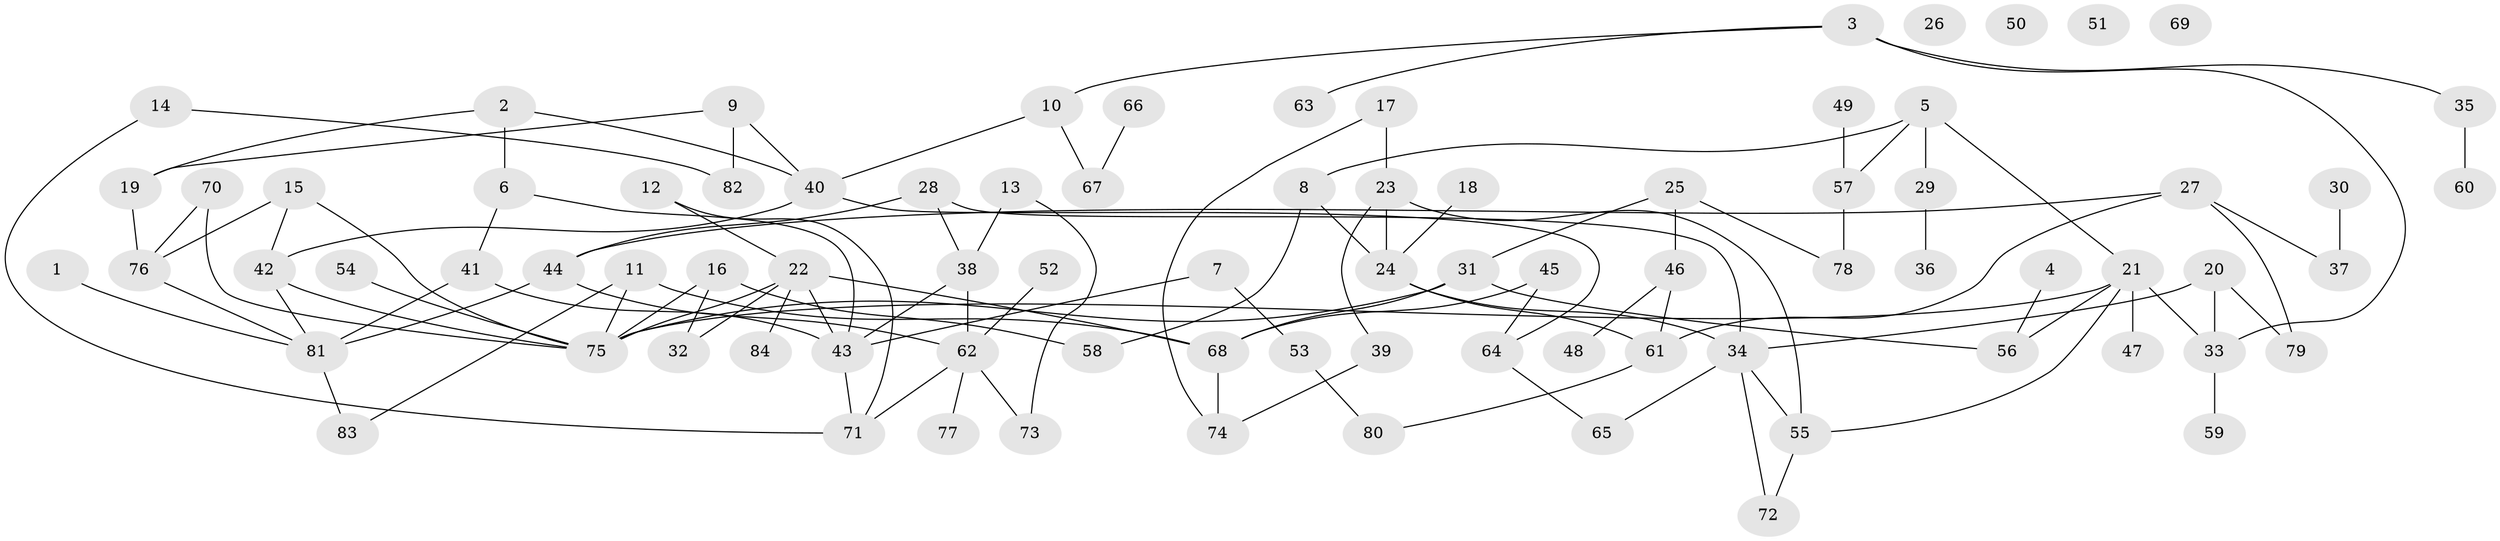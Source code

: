 // coarse degree distribution, {1: 0.28, 0: 0.16, 4: 0.16, 3: 0.08, 2: 0.2, 9: 0.08, 5: 0.04}
// Generated by graph-tools (version 1.1) at 2025/43/03/04/25 21:43:41]
// undirected, 84 vertices, 114 edges
graph export_dot {
graph [start="1"]
  node [color=gray90,style=filled];
  1;
  2;
  3;
  4;
  5;
  6;
  7;
  8;
  9;
  10;
  11;
  12;
  13;
  14;
  15;
  16;
  17;
  18;
  19;
  20;
  21;
  22;
  23;
  24;
  25;
  26;
  27;
  28;
  29;
  30;
  31;
  32;
  33;
  34;
  35;
  36;
  37;
  38;
  39;
  40;
  41;
  42;
  43;
  44;
  45;
  46;
  47;
  48;
  49;
  50;
  51;
  52;
  53;
  54;
  55;
  56;
  57;
  58;
  59;
  60;
  61;
  62;
  63;
  64;
  65;
  66;
  67;
  68;
  69;
  70;
  71;
  72;
  73;
  74;
  75;
  76;
  77;
  78;
  79;
  80;
  81;
  82;
  83;
  84;
  1 -- 81;
  2 -- 6;
  2 -- 19;
  2 -- 40;
  3 -- 10;
  3 -- 33;
  3 -- 35;
  3 -- 63;
  4 -- 56;
  5 -- 8;
  5 -- 21;
  5 -- 29;
  5 -- 57;
  6 -- 41;
  6 -- 43;
  7 -- 43;
  7 -- 53;
  8 -- 24;
  8 -- 58;
  9 -- 19;
  9 -- 40;
  9 -- 82;
  10 -- 40;
  10 -- 67;
  11 -- 68;
  11 -- 75;
  11 -- 83;
  12 -- 22;
  12 -- 71;
  13 -- 38;
  13 -- 73;
  14 -- 71;
  14 -- 82;
  15 -- 42;
  15 -- 75;
  15 -- 76;
  16 -- 32;
  16 -- 58;
  16 -- 75;
  17 -- 23;
  17 -- 74;
  18 -- 24;
  19 -- 76;
  20 -- 33;
  20 -- 34;
  20 -- 79;
  21 -- 33;
  21 -- 47;
  21 -- 55;
  21 -- 56;
  21 -- 75;
  22 -- 32;
  22 -- 43;
  22 -- 68;
  22 -- 75;
  22 -- 84;
  23 -- 24;
  23 -- 39;
  23 -- 55;
  24 -- 34;
  24 -- 61;
  25 -- 31;
  25 -- 46;
  25 -- 78;
  27 -- 37;
  27 -- 44;
  27 -- 61;
  27 -- 79;
  28 -- 34;
  28 -- 38;
  28 -- 44;
  29 -- 36;
  30 -- 37;
  31 -- 56;
  31 -- 68;
  31 -- 75;
  33 -- 59;
  34 -- 55;
  34 -- 65;
  34 -- 72;
  35 -- 60;
  38 -- 43;
  38 -- 62;
  39 -- 74;
  40 -- 42;
  40 -- 64;
  41 -- 43;
  41 -- 81;
  42 -- 75;
  42 -- 81;
  43 -- 71;
  44 -- 62;
  44 -- 81;
  45 -- 64;
  45 -- 68;
  46 -- 48;
  46 -- 61;
  49 -- 57;
  52 -- 62;
  53 -- 80;
  54 -- 75;
  55 -- 72;
  57 -- 78;
  61 -- 80;
  62 -- 71;
  62 -- 73;
  62 -- 77;
  64 -- 65;
  66 -- 67;
  68 -- 74;
  70 -- 75;
  70 -- 76;
  76 -- 81;
  81 -- 83;
}
